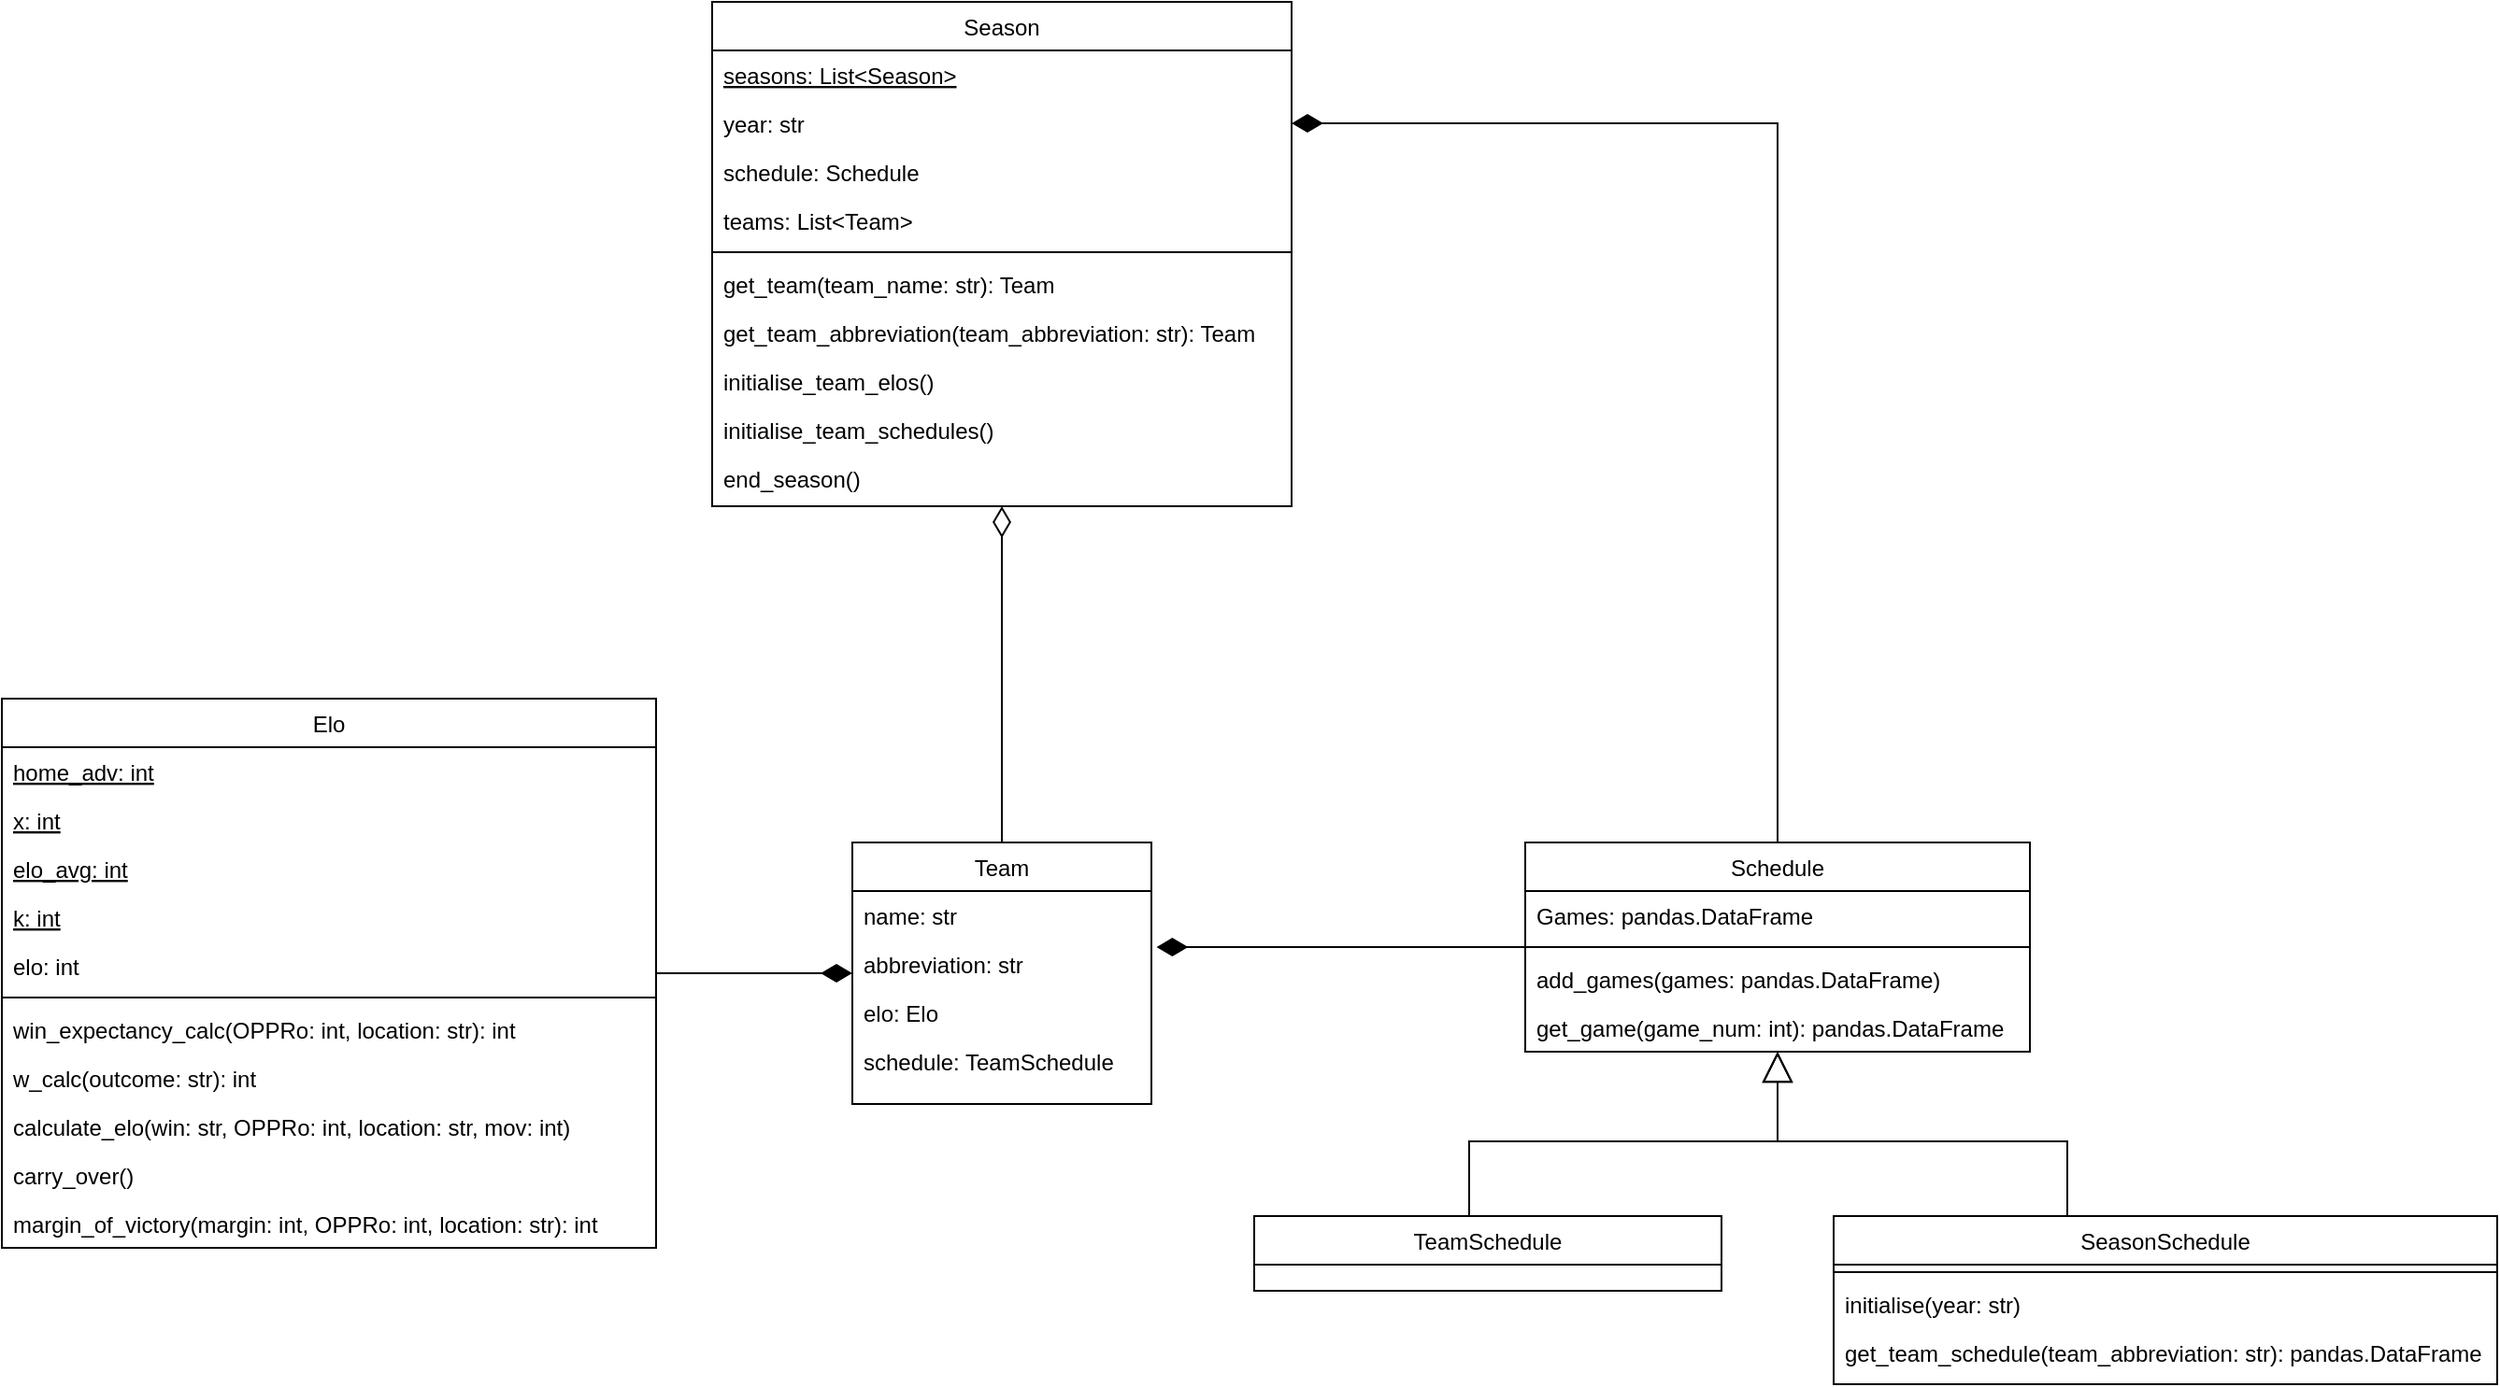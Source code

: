 <mxfile version="20.5.2" type="device"><diagram id="C5RBs43oDa-KdzZeNtuy" name="Page-1"><mxGraphModel dx="1608" dy="2314" grid="1" gridSize="10" guides="1" tooltips="1" connect="1" arrows="1" fold="1" page="1" pageScale="1" pageWidth="827" pageHeight="1169" math="0" shadow="0"><root><mxCell id="WIyWlLk6GJQsqaUBKTNV-0"/><mxCell id="WIyWlLk6GJQsqaUBKTNV-1" parent="WIyWlLk6GJQsqaUBKTNV-0"/><mxCell id="myNoJVjYw1FZDxbGTGkt-15" style="edgeStyle=orthogonalEdgeStyle;rounded=0;orthogonalLoop=1;jettySize=auto;html=1;entryX=0.5;entryY=1;entryDx=0;entryDy=0;startArrow=none;startFill=0;endArrow=diamondThin;endFill=0;startSize=14;endSize=14;" parent="WIyWlLk6GJQsqaUBKTNV-1" source="zkfFHV4jXpPFQw0GAbJ--0" target="myNoJVjYw1FZDxbGTGkt-9" edge="1"><mxGeometry relative="1" as="geometry"/></mxCell><mxCell id="zkfFHV4jXpPFQw0GAbJ--0" value="Team" style="swimlane;fontStyle=0;align=center;verticalAlign=top;childLayout=stackLayout;horizontal=1;startSize=26;horizontalStack=0;resizeParent=1;resizeLast=0;collapsible=1;marginBottom=0;rounded=0;shadow=0;strokeWidth=1;" parent="WIyWlLk6GJQsqaUBKTNV-1" vertex="1"><mxGeometry x="215" y="330" width="160" height="140" as="geometry"><mxRectangle x="230" y="140" width="160" height="26" as="alternateBounds"/></mxGeometry></mxCell><mxCell id="zkfFHV4jXpPFQw0GAbJ--1" value="name: str" style="text;align=left;verticalAlign=top;spacingLeft=4;spacingRight=4;overflow=hidden;rotatable=0;points=[[0,0.5],[1,0.5]];portConstraint=eastwest;" parent="zkfFHV4jXpPFQw0GAbJ--0" vertex="1"><mxGeometry y="26" width="160" height="26" as="geometry"/></mxCell><mxCell id="zkfFHV4jXpPFQw0GAbJ--2" value="abbreviation: str" style="text;align=left;verticalAlign=top;spacingLeft=4;spacingRight=4;overflow=hidden;rotatable=0;points=[[0,0.5],[1,0.5]];portConstraint=eastwest;rounded=0;shadow=0;html=0;" parent="zkfFHV4jXpPFQw0GAbJ--0" vertex="1"><mxGeometry y="52" width="160" height="26" as="geometry"/></mxCell><mxCell id="myNoJVjYw1FZDxbGTGkt-0" value="elo: Elo" style="text;align=left;verticalAlign=top;spacingLeft=4;spacingRight=4;overflow=hidden;rotatable=0;points=[[0,0.5],[1,0.5]];portConstraint=eastwest;rounded=0;shadow=0;html=0;" parent="zkfFHV4jXpPFQw0GAbJ--0" vertex="1"><mxGeometry y="78" width="160" height="26" as="geometry"/></mxCell><mxCell id="uOueyxKVkC_iuRL3D4Ii-12" value="schedule: TeamSchedule" style="text;align=left;verticalAlign=top;spacingLeft=4;spacingRight=4;overflow=hidden;rotatable=0;points=[[0,0.5],[1,0.5]];portConstraint=eastwest;rounded=0;shadow=0;html=0;" vertex="1" parent="zkfFHV4jXpPFQw0GAbJ--0"><mxGeometry y="104" width="160" height="26" as="geometry"/></mxCell><mxCell id="zkfFHV4jXpPFQw0GAbJ--17" value="TeamSchedule" style="swimlane;fontStyle=0;align=center;verticalAlign=top;childLayout=stackLayout;horizontal=1;startSize=26;horizontalStack=0;resizeParent=1;resizeLast=0;collapsible=1;marginBottom=0;rounded=0;shadow=0;strokeWidth=1;" parent="WIyWlLk6GJQsqaUBKTNV-1" vertex="1"><mxGeometry x="430" y="530" width="250" height="40" as="geometry"><mxRectangle x="550" y="140" width="160" height="26" as="alternateBounds"/></mxGeometry></mxCell><mxCell id="zkfFHV4jXpPFQw0GAbJ--26" value="" style="endArrow=none;shadow=0;strokeWidth=1;rounded=0;endFill=0;edgeStyle=elbowEdgeStyle;elbow=vertical;startArrow=block;startFill=0;startSize=14;exitX=0.5;exitY=1;exitDx=0;exitDy=0;" parent="WIyWlLk6GJQsqaUBKTNV-1" source="myNoJVjYw1FZDxbGTGkt-1" target="zkfFHV4jXpPFQw0GAbJ--17" edge="1"><mxGeometry x="0.5" y="41" relative="1" as="geometry"><mxPoint x="395" y="402" as="sourcePoint"/><mxPoint x="555" y="402" as="targetPoint"/><mxPoint x="-40" y="32" as="offset"/><Array as="points"><mxPoint x="545" y="490"/></Array></mxGeometry></mxCell><mxCell id="myNoJVjYw1FZDxbGTGkt-16" style="edgeStyle=orthogonalEdgeStyle;rounded=0;orthogonalLoop=1;jettySize=auto;html=1;entryX=1;entryY=0.5;entryDx=0;entryDy=0;startArrow=none;startFill=0;endArrow=diamondThin;endFill=1;startSize=14;endSize=14;" parent="WIyWlLk6GJQsqaUBKTNV-1" source="myNoJVjYw1FZDxbGTGkt-1" target="myNoJVjYw1FZDxbGTGkt-11" edge="1"><mxGeometry relative="1" as="geometry"/></mxCell><mxCell id="uOueyxKVkC_iuRL3D4Ii-4" value="" style="edgeStyle=orthogonalEdgeStyle;rounded=0;orthogonalLoop=1;jettySize=auto;html=1;startArrow=block;startFill=0;endArrow=none;endFill=0;startSize=14;" edge="1" parent="WIyWlLk6GJQsqaUBKTNV-1" source="myNoJVjYw1FZDxbGTGkt-1" target="uOueyxKVkC_iuRL3D4Ii-0"><mxGeometry relative="1" as="geometry"><Array as="points"><mxPoint x="710" y="490"/><mxPoint x="865" y="490"/></Array></mxGeometry></mxCell><mxCell id="myNoJVjYw1FZDxbGTGkt-1" value="Schedule" style="swimlane;fontStyle=0;align=center;verticalAlign=top;childLayout=stackLayout;horizontal=1;startSize=26;horizontalStack=0;resizeParent=1;resizeLast=0;collapsible=1;marginBottom=0;rounded=0;shadow=0;strokeWidth=1;" parent="WIyWlLk6GJQsqaUBKTNV-1" vertex="1"><mxGeometry x="575" y="330" width="270" height="112" as="geometry"><mxRectangle x="550" y="140" width="160" height="26" as="alternateBounds"/></mxGeometry></mxCell><mxCell id="myNoJVjYw1FZDxbGTGkt-2" value="Games: pandas.DataFrame" style="text;align=left;verticalAlign=top;spacingLeft=4;spacingRight=4;overflow=hidden;rotatable=0;points=[[0,0.5],[1,0.5]];portConstraint=eastwest;" parent="myNoJVjYw1FZDxbGTGkt-1" vertex="1"><mxGeometry y="26" width="270" height="26" as="geometry"/></mxCell><mxCell id="myNoJVjYw1FZDxbGTGkt-5" value="" style="line;html=1;strokeWidth=1;align=left;verticalAlign=middle;spacingTop=-1;spacingLeft=3;spacingRight=3;rotatable=0;labelPosition=right;points=[];portConstraint=eastwest;" parent="myNoJVjYw1FZDxbGTGkt-1" vertex="1"><mxGeometry y="52" width="270" height="8" as="geometry"/></mxCell><mxCell id="myNoJVjYw1FZDxbGTGkt-31" value="add_games(games: pandas.DataFrame)" style="text;align=left;verticalAlign=top;spacingLeft=4;spacingRight=4;overflow=hidden;rotatable=0;points=[[0,0.5],[1,0.5]];portConstraint=eastwest;" parent="myNoJVjYw1FZDxbGTGkt-1" vertex="1"><mxGeometry y="60" width="270" height="26" as="geometry"/></mxCell><mxCell id="uOueyxKVkC_iuRL3D4Ii-9" value="get_game(game_num: int): pandas.DataFrame" style="text;align=left;verticalAlign=top;spacingLeft=4;spacingRight=4;overflow=hidden;rotatable=0;points=[[0,0.5],[1,0.5]];portConstraint=eastwest;" vertex="1" parent="myNoJVjYw1FZDxbGTGkt-1"><mxGeometry y="86" width="270" height="26" as="geometry"/></mxCell><mxCell id="myNoJVjYw1FZDxbGTGkt-8" style="edgeStyle=orthogonalEdgeStyle;rounded=0;orthogonalLoop=1;jettySize=auto;html=1;startArrow=none;startFill=0;endArrow=diamondThin;endFill=1;startSize=14;endSize=14;entryX=1.017;entryY=0.154;entryDx=0;entryDy=0;entryPerimeter=0;" parent="WIyWlLk6GJQsqaUBKTNV-1" source="myNoJVjYw1FZDxbGTGkt-5" target="zkfFHV4jXpPFQw0GAbJ--2" edge="1"><mxGeometry relative="1" as="geometry"><mxPoint x="340" y="230" as="targetPoint"/><Array as="points"/></mxGeometry></mxCell><mxCell id="myNoJVjYw1FZDxbGTGkt-9" value="Season" style="swimlane;fontStyle=0;align=center;verticalAlign=top;childLayout=stackLayout;horizontal=1;startSize=26;horizontalStack=0;resizeParent=1;resizeLast=0;collapsible=1;marginBottom=0;rounded=0;shadow=0;strokeWidth=1;" parent="WIyWlLk6GJQsqaUBKTNV-1" vertex="1"><mxGeometry x="140" y="-120" width="310" height="270" as="geometry"><mxRectangle x="230" y="140" width="160" height="26" as="alternateBounds"/></mxGeometry></mxCell><mxCell id="myNoJVjYw1FZDxbGTGkt-10" value="seasons: List&lt;Season&gt;" style="text;align=left;verticalAlign=top;spacingLeft=4;spacingRight=4;overflow=hidden;rotatable=0;points=[[0,0.5],[1,0.5]];portConstraint=eastwest;fontStyle=4" parent="myNoJVjYw1FZDxbGTGkt-9" vertex="1"><mxGeometry y="26" width="310" height="26" as="geometry"/></mxCell><mxCell id="myNoJVjYw1FZDxbGTGkt-11" value="year: str" style="text;align=left;verticalAlign=top;spacingLeft=4;spacingRight=4;overflow=hidden;rotatable=0;points=[[0,0.5],[1,0.5]];portConstraint=eastwest;rounded=0;shadow=0;html=0;" parent="myNoJVjYw1FZDxbGTGkt-9" vertex="1"><mxGeometry y="52" width="310" height="26" as="geometry"/></mxCell><mxCell id="uOueyxKVkC_iuRL3D4Ii-10" value="schedule: Schedule" style="text;align=left;verticalAlign=top;spacingLeft=4;spacingRight=4;overflow=hidden;rotatable=0;points=[[0,0.5],[1,0.5]];portConstraint=eastwest;rounded=0;shadow=0;html=0;" vertex="1" parent="myNoJVjYw1FZDxbGTGkt-9"><mxGeometry y="78" width="310" height="26" as="geometry"/></mxCell><mxCell id="myNoJVjYw1FZDxbGTGkt-12" value="teams: List&lt;Team&gt;" style="text;align=left;verticalAlign=top;spacingLeft=4;spacingRight=4;overflow=hidden;rotatable=0;points=[[0,0.5],[1,0.5]];portConstraint=eastwest;rounded=0;shadow=0;html=0;" parent="myNoJVjYw1FZDxbGTGkt-9" vertex="1"><mxGeometry y="104" width="310" height="26" as="geometry"/></mxCell><mxCell id="myNoJVjYw1FZDxbGTGkt-13" value="" style="line;html=1;strokeWidth=1;align=left;verticalAlign=middle;spacingTop=-1;spacingLeft=3;spacingRight=3;rotatable=0;labelPosition=right;points=[];portConstraint=eastwest;" parent="myNoJVjYw1FZDxbGTGkt-9" vertex="1"><mxGeometry y="130" width="310" height="8" as="geometry"/></mxCell><mxCell id="myNoJVjYw1FZDxbGTGkt-14" value="get_team(team_name: str): Team" style="text;align=left;verticalAlign=top;spacingLeft=4;spacingRight=4;overflow=hidden;rotatable=0;points=[[0,0.5],[1,0.5]];portConstraint=eastwest;" parent="myNoJVjYw1FZDxbGTGkt-9" vertex="1"><mxGeometry y="138" width="310" height="26" as="geometry"/></mxCell><mxCell id="myNoJVjYw1FZDxbGTGkt-19" value="get_team_abbreviation(team_abbreviation: str): Team" style="text;align=left;verticalAlign=top;spacingLeft=4;spacingRight=4;overflow=hidden;rotatable=0;points=[[0,0.5],[1,0.5]];portConstraint=eastwest;" parent="myNoJVjYw1FZDxbGTGkt-9" vertex="1"><mxGeometry y="164" width="310" height="26" as="geometry"/></mxCell><mxCell id="myNoJVjYw1FZDxbGTGkt-20" value="initialise_team_elos()" style="text;align=left;verticalAlign=top;spacingLeft=4;spacingRight=4;overflow=hidden;rotatable=0;points=[[0,0.5],[1,0.5]];portConstraint=eastwest;" parent="myNoJVjYw1FZDxbGTGkt-9" vertex="1"><mxGeometry y="190" width="310" height="26" as="geometry"/></mxCell><mxCell id="myNoJVjYw1FZDxbGTGkt-26" value="initialise_team_schedules()" style="text;align=left;verticalAlign=top;spacingLeft=4;spacingRight=4;overflow=hidden;rotatable=0;points=[[0,0.5],[1,0.5]];portConstraint=eastwest;" parent="myNoJVjYw1FZDxbGTGkt-9" vertex="1"><mxGeometry y="216" width="310" height="26" as="geometry"/></mxCell><mxCell id="myNoJVjYw1FZDxbGTGkt-27" value="end_season()" style="text;align=left;verticalAlign=top;spacingLeft=4;spacingRight=4;overflow=hidden;rotatable=0;points=[[0,0.5],[1,0.5]];portConstraint=eastwest;" parent="myNoJVjYw1FZDxbGTGkt-9" vertex="1"><mxGeometry y="242" width="310" height="26" as="geometry"/></mxCell><mxCell id="uOueyxKVkC_iuRL3D4Ii-0" value="SeasonSchedule" style="swimlane;fontStyle=0;align=center;verticalAlign=top;childLayout=stackLayout;horizontal=1;startSize=26;horizontalStack=0;resizeParent=1;resizeLast=0;collapsible=1;marginBottom=0;rounded=0;shadow=0;strokeWidth=1;" vertex="1" parent="WIyWlLk6GJQsqaUBKTNV-1"><mxGeometry x="740" y="530" width="355" height="90" as="geometry"><mxRectangle x="550" y="140" width="160" height="26" as="alternateBounds"/></mxGeometry></mxCell><mxCell id="uOueyxKVkC_iuRL3D4Ii-2" value="" style="line;html=1;strokeWidth=1;align=left;verticalAlign=middle;spacingTop=-1;spacingLeft=3;spacingRight=3;rotatable=0;labelPosition=right;points=[];portConstraint=eastwest;" vertex="1" parent="uOueyxKVkC_iuRL3D4Ii-0"><mxGeometry y="26" width="355" height="8" as="geometry"/></mxCell><mxCell id="uOueyxKVkC_iuRL3D4Ii-3" value="initialise(year: str)" style="text;align=left;verticalAlign=top;spacingLeft=4;spacingRight=4;overflow=hidden;rotatable=0;points=[[0,0.5],[1,0.5]];portConstraint=eastwest;" vertex="1" parent="uOueyxKVkC_iuRL3D4Ii-0"><mxGeometry y="34" width="355" height="26" as="geometry"/></mxCell><mxCell id="uOueyxKVkC_iuRL3D4Ii-5" value="get_team_schedule(team_abbreviation: str): pandas.DataFrame" style="text;align=left;verticalAlign=top;spacingLeft=4;spacingRight=4;overflow=hidden;rotatable=0;points=[[0,0.5],[1,0.5]];portConstraint=eastwest;" vertex="1" parent="uOueyxKVkC_iuRL3D4Ii-0"><mxGeometry y="60" width="355" height="26" as="geometry"/></mxCell><mxCell id="uOueyxKVkC_iuRL3D4Ii-26" style="edgeStyle=orthogonalEdgeStyle;rounded=0;orthogonalLoop=1;jettySize=auto;html=1;startArrow=none;startFill=0;endArrow=diamondThin;endFill=1;startSize=10;endSize=14;" edge="1" parent="WIyWlLk6GJQsqaUBKTNV-1" source="uOueyxKVkC_iuRL3D4Ii-14" target="zkfFHV4jXpPFQw0GAbJ--0"><mxGeometry relative="1" as="geometry"/></mxCell><mxCell id="uOueyxKVkC_iuRL3D4Ii-14" value="Elo" style="swimlane;fontStyle=0;align=center;verticalAlign=top;childLayout=stackLayout;horizontal=1;startSize=26;horizontalStack=0;resizeParent=1;resizeLast=0;collapsible=1;marginBottom=0;rounded=0;shadow=0;strokeWidth=1;" vertex="1" parent="WIyWlLk6GJQsqaUBKTNV-1"><mxGeometry x="-240" y="253" width="350" height="294" as="geometry"><mxRectangle x="230" y="140" width="160" height="26" as="alternateBounds"/></mxGeometry></mxCell><mxCell id="uOueyxKVkC_iuRL3D4Ii-15" value="home_adv: int" style="text;align=left;verticalAlign=top;spacingLeft=4;spacingRight=4;overflow=hidden;rotatable=0;points=[[0,0.5],[1,0.5]];portConstraint=eastwest;fontStyle=4" vertex="1" parent="uOueyxKVkC_iuRL3D4Ii-14"><mxGeometry y="26" width="350" height="26" as="geometry"/></mxCell><mxCell id="uOueyxKVkC_iuRL3D4Ii-16" value="x: int" style="text;align=left;verticalAlign=top;spacingLeft=4;spacingRight=4;overflow=hidden;rotatable=0;points=[[0,0.5],[1,0.5]];portConstraint=eastwest;rounded=0;shadow=0;html=0;fontStyle=4" vertex="1" parent="uOueyxKVkC_iuRL3D4Ii-14"><mxGeometry y="52" width="350" height="26" as="geometry"/></mxCell><mxCell id="uOueyxKVkC_iuRL3D4Ii-17" value="elo_avg: int" style="text;align=left;verticalAlign=top;spacingLeft=4;spacingRight=4;overflow=hidden;rotatable=0;points=[[0,0.5],[1,0.5]];portConstraint=eastwest;rounded=0;shadow=0;html=0;fontStyle=4" vertex="1" parent="uOueyxKVkC_iuRL3D4Ii-14"><mxGeometry y="78" width="350" height="26" as="geometry"/></mxCell><mxCell id="uOueyxKVkC_iuRL3D4Ii-25" value="k: int" style="text;align=left;verticalAlign=top;spacingLeft=4;spacingRight=4;overflow=hidden;rotatable=0;points=[[0,0.5],[1,0.5]];portConstraint=eastwest;rounded=0;shadow=0;html=0;fontStyle=4" vertex="1" parent="uOueyxKVkC_iuRL3D4Ii-14"><mxGeometry y="104" width="350" height="26" as="geometry"/></mxCell><mxCell id="uOueyxKVkC_iuRL3D4Ii-18" value="elo: int" style="text;align=left;verticalAlign=top;spacingLeft=4;spacingRight=4;overflow=hidden;rotatable=0;points=[[0,0.5],[1,0.5]];portConstraint=eastwest;rounded=0;shadow=0;html=0;" vertex="1" parent="uOueyxKVkC_iuRL3D4Ii-14"><mxGeometry y="130" width="350" height="26" as="geometry"/></mxCell><mxCell id="uOueyxKVkC_iuRL3D4Ii-19" value="" style="line;html=1;strokeWidth=1;align=left;verticalAlign=middle;spacingTop=-1;spacingLeft=3;spacingRight=3;rotatable=0;labelPosition=right;points=[];portConstraint=eastwest;" vertex="1" parent="uOueyxKVkC_iuRL3D4Ii-14"><mxGeometry y="156" width="350" height="8" as="geometry"/></mxCell><mxCell id="uOueyxKVkC_iuRL3D4Ii-20" value="win_expectancy_calc(OPPRo: int, location: str): int" style="text;align=left;verticalAlign=top;spacingLeft=4;spacingRight=4;overflow=hidden;rotatable=0;points=[[0,0.5],[1,0.5]];portConstraint=eastwest;" vertex="1" parent="uOueyxKVkC_iuRL3D4Ii-14"><mxGeometry y="164" width="350" height="26" as="geometry"/></mxCell><mxCell id="uOueyxKVkC_iuRL3D4Ii-21" value="w_calc(outcome: str): int" style="text;align=left;verticalAlign=top;spacingLeft=4;spacingRight=4;overflow=hidden;rotatable=0;points=[[0,0.5],[1,0.5]];portConstraint=eastwest;" vertex="1" parent="uOueyxKVkC_iuRL3D4Ii-14"><mxGeometry y="190" width="350" height="26" as="geometry"/></mxCell><mxCell id="uOueyxKVkC_iuRL3D4Ii-22" value="calculate_elo(win: str, OPPRo: int, location: str, mov: int)" style="text;align=left;verticalAlign=top;spacingLeft=4;spacingRight=4;overflow=hidden;rotatable=0;points=[[0,0.5],[1,0.5]];portConstraint=eastwest;" vertex="1" parent="uOueyxKVkC_iuRL3D4Ii-14"><mxGeometry y="216" width="350" height="26" as="geometry"/></mxCell><mxCell id="uOueyxKVkC_iuRL3D4Ii-23" value="carry_over()" style="text;align=left;verticalAlign=top;spacingLeft=4;spacingRight=4;overflow=hidden;rotatable=0;points=[[0,0.5],[1,0.5]];portConstraint=eastwest;" vertex="1" parent="uOueyxKVkC_iuRL3D4Ii-14"><mxGeometry y="242" width="350" height="26" as="geometry"/></mxCell><mxCell id="uOueyxKVkC_iuRL3D4Ii-24" value="margin_of_victory(margin: int, OPPRo: int, location: str): int" style="text;align=left;verticalAlign=top;spacingLeft=4;spacingRight=4;overflow=hidden;rotatable=0;points=[[0,0.5],[1,0.5]];portConstraint=eastwest;" vertex="1" parent="uOueyxKVkC_iuRL3D4Ii-14"><mxGeometry y="268" width="350" height="26" as="geometry"/></mxCell></root></mxGraphModel></diagram></mxfile>